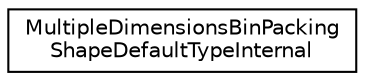 digraph "Graphical Class Hierarchy"
{
 // LATEX_PDF_SIZE
  edge [fontname="Helvetica",fontsize="10",labelfontname="Helvetica",labelfontsize="10"];
  node [fontname="Helvetica",fontsize="10",shape=record];
  rankdir="LR";
  Node0 [label="MultipleDimensionsBinPacking\lShapeDefaultTypeInternal",height=0.2,width=0.4,color="black", fillcolor="white", style="filled",URL="$structoperations__research_1_1packing_1_1_multiple_dimensions_bin_packing_shape_default_type_internal.html",tooltip=" "];
}
